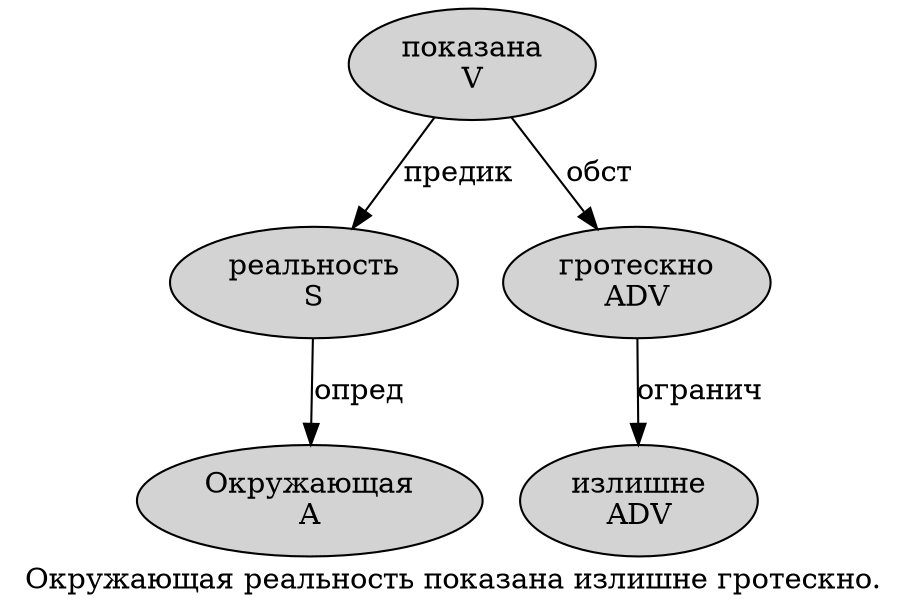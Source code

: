 digraph SENTENCE_1708 {
	graph [label="Окружающая реальность показана излишне гротескно."]
	node [style=filled]
		0 [label="Окружающая
A" color="" fillcolor=lightgray penwidth=1 shape=ellipse]
		1 [label="реальность
S" color="" fillcolor=lightgray penwidth=1 shape=ellipse]
		2 [label="показана
V" color="" fillcolor=lightgray penwidth=1 shape=ellipse]
		3 [label="излишне
ADV" color="" fillcolor=lightgray penwidth=1 shape=ellipse]
		4 [label="гротескно
ADV" color="" fillcolor=lightgray penwidth=1 shape=ellipse]
			1 -> 0 [label="опред"]
			2 -> 1 [label="предик"]
			2 -> 4 [label="обст"]
			4 -> 3 [label="огранич"]
}